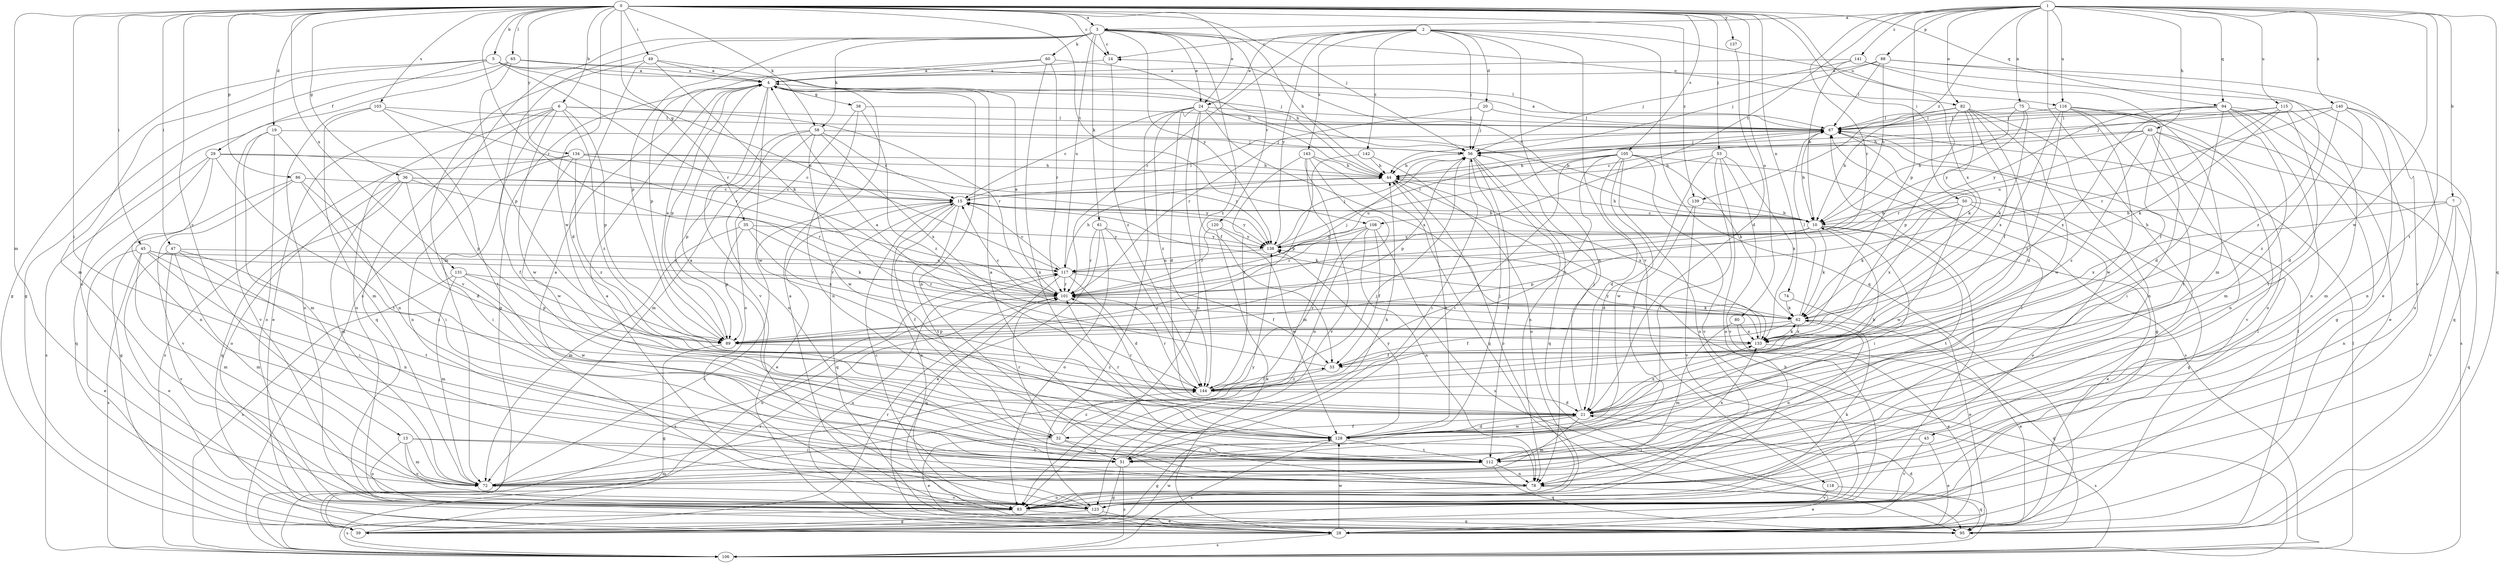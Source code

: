 strict digraph  {
0;
1;
2;
3;
4;
5;
6;
7;
10;
13;
14;
15;
19;
20;
21;
24;
28;
29;
32;
33;
35;
36;
38;
39;
40;
43;
44;
45;
47;
49;
50;
51;
53;
56;
58;
60;
61;
62;
65;
67;
72;
74;
75;
78;
80;
82;
83;
86;
88;
89;
94;
95;
101;
103;
105;
106;
108;
112;
115;
116;
117;
118;
120;
123;
128;
131;
133;
134;
137;
138;
139;
140;
141;
142;
143;
144;
0 -> 3  [label=a];
0 -> 5  [label=b];
0 -> 6  [label=b];
0 -> 13  [label=c];
0 -> 14  [label=c];
0 -> 19  [label=d];
0 -> 24  [label=e];
0 -> 35  [label=g];
0 -> 36  [label=g];
0 -> 45  [label=i];
0 -> 47  [label=i];
0 -> 49  [label=i];
0 -> 50  [label=i];
0 -> 51  [label=i];
0 -> 53  [label=j];
0 -> 56  [label=j];
0 -> 58  [label=k];
0 -> 65  [label=l];
0 -> 72  [label=m];
0 -> 74  [label=n];
0 -> 80  [label=o];
0 -> 86  [label=p];
0 -> 94  [label=q];
0 -> 101  [label=r];
0 -> 103  [label=s];
0 -> 105  [label=s];
0 -> 108  [label=t];
0 -> 128  [label=w];
0 -> 131  [label=x];
0 -> 133  [label=x];
0 -> 134  [label=y];
0 -> 137  [label=y];
0 -> 139  [label=z];
1 -> 3  [label=a];
1 -> 7  [label=b];
1 -> 40  [label=h];
1 -> 43  [label=h];
1 -> 75  [label=n];
1 -> 82  [label=o];
1 -> 88  [label=p];
1 -> 89  [label=p];
1 -> 94  [label=q];
1 -> 95  [label=q];
1 -> 101  [label=r];
1 -> 108  [label=t];
1 -> 112  [label=t];
1 -> 115  [label=u];
1 -> 116  [label=u];
1 -> 128  [label=w];
1 -> 139  [label=z];
1 -> 140  [label=z];
1 -> 141  [label=z];
2 -> 14  [label=c];
2 -> 20  [label=d];
2 -> 24  [label=e];
2 -> 56  [label=j];
2 -> 78  [label=n];
2 -> 95  [label=q];
2 -> 101  [label=r];
2 -> 116  [label=u];
2 -> 118  [label=v];
2 -> 138  [label=y];
2 -> 142  [label=z];
2 -> 143  [label=z];
3 -> 14  [label=c];
3 -> 24  [label=e];
3 -> 44  [label=h];
3 -> 58  [label=k];
3 -> 60  [label=k];
3 -> 61  [label=k];
3 -> 72  [label=m];
3 -> 82  [label=o];
3 -> 89  [label=p];
3 -> 106  [label=s];
3 -> 117  [label=u];
3 -> 120  [label=v];
3 -> 138  [label=y];
3 -> 144  [label=z];
4 -> 38  [label=g];
4 -> 39  [label=g];
4 -> 78  [label=n];
4 -> 89  [label=p];
4 -> 123  [label=v];
4 -> 128  [label=w];
5 -> 4  [label=a];
5 -> 29  [label=f];
5 -> 39  [label=g];
5 -> 56  [label=j];
5 -> 72  [label=m];
5 -> 101  [label=r];
5 -> 117  [label=u];
6 -> 28  [label=e];
6 -> 32  [label=f];
6 -> 67  [label=l];
6 -> 83  [label=o];
6 -> 89  [label=p];
6 -> 95  [label=q];
6 -> 101  [label=r];
6 -> 128  [label=w];
6 -> 144  [label=z];
7 -> 10  [label=b];
7 -> 78  [label=n];
7 -> 95  [label=q];
7 -> 123  [label=v];
7 -> 133  [label=x];
10 -> 14  [label=c];
10 -> 15  [label=c];
10 -> 28  [label=e];
10 -> 44  [label=h];
10 -> 51  [label=i];
10 -> 62  [label=k];
10 -> 89  [label=p];
10 -> 112  [label=t];
10 -> 138  [label=y];
13 -> 51  [label=i];
13 -> 72  [label=m];
13 -> 83  [label=o];
13 -> 112  [label=t];
13 -> 123  [label=v];
14 -> 4  [label=a];
14 -> 144  [label=z];
15 -> 10  [label=b];
15 -> 28  [label=e];
15 -> 32  [label=f];
15 -> 62  [label=k];
15 -> 67  [label=l];
15 -> 83  [label=o];
15 -> 95  [label=q];
15 -> 112  [label=t];
15 -> 138  [label=y];
19 -> 56  [label=j];
19 -> 72  [label=m];
19 -> 78  [label=n];
19 -> 83  [label=o];
19 -> 123  [label=v];
20 -> 56  [label=j];
20 -> 67  [label=l];
20 -> 101  [label=r];
21 -> 10  [label=b];
21 -> 32  [label=f];
21 -> 56  [label=j];
21 -> 72  [label=m];
21 -> 101  [label=r];
21 -> 106  [label=s];
21 -> 128  [label=w];
21 -> 133  [label=x];
24 -> 10  [label=b];
24 -> 15  [label=c];
24 -> 21  [label=d];
24 -> 33  [label=f];
24 -> 67  [label=l];
24 -> 83  [label=o];
24 -> 123  [label=v];
24 -> 133  [label=x];
24 -> 144  [label=z];
28 -> 21  [label=d];
28 -> 67  [label=l];
28 -> 106  [label=s];
28 -> 117  [label=u];
28 -> 128  [label=w];
29 -> 44  [label=h];
29 -> 78  [label=n];
29 -> 89  [label=p];
29 -> 95  [label=q];
29 -> 106  [label=s];
29 -> 112  [label=t];
32 -> 4  [label=a];
32 -> 28  [label=e];
32 -> 51  [label=i];
32 -> 56  [label=j];
32 -> 101  [label=r];
32 -> 112  [label=t];
32 -> 144  [label=z];
33 -> 4  [label=a];
33 -> 144  [label=z];
35 -> 62  [label=k];
35 -> 72  [label=m];
35 -> 89  [label=p];
35 -> 133  [label=x];
35 -> 138  [label=y];
36 -> 15  [label=c];
36 -> 51  [label=i];
36 -> 72  [label=m];
36 -> 83  [label=o];
36 -> 95  [label=q];
36 -> 101  [label=r];
36 -> 138  [label=y];
38 -> 67  [label=l];
38 -> 78  [label=n];
38 -> 83  [label=o];
38 -> 144  [label=z];
39 -> 101  [label=r];
39 -> 117  [label=u];
39 -> 128  [label=w];
40 -> 15  [label=c];
40 -> 51  [label=i];
40 -> 56  [label=j];
40 -> 78  [label=n];
40 -> 101  [label=r];
40 -> 106  [label=s];
40 -> 123  [label=v];
40 -> 144  [label=z];
43 -> 28  [label=e];
43 -> 51  [label=i];
43 -> 123  [label=v];
44 -> 15  [label=c];
44 -> 83  [label=o];
44 -> 133  [label=x];
45 -> 28  [label=e];
45 -> 51  [label=i];
45 -> 72  [label=m];
45 -> 101  [label=r];
45 -> 106  [label=s];
45 -> 112  [label=t];
45 -> 117  [label=u];
47 -> 28  [label=e];
47 -> 72  [label=m];
47 -> 78  [label=n];
47 -> 117  [label=u];
47 -> 123  [label=v];
47 -> 144  [label=z];
49 -> 4  [label=a];
49 -> 21  [label=d];
49 -> 44  [label=h];
49 -> 62  [label=k];
49 -> 123  [label=v];
50 -> 10  [label=b];
50 -> 39  [label=g];
50 -> 62  [label=k];
50 -> 83  [label=o];
50 -> 128  [label=w];
50 -> 133  [label=x];
51 -> 4  [label=a];
51 -> 39  [label=g];
51 -> 44  [label=h];
51 -> 106  [label=s];
53 -> 44  [label=h];
53 -> 51  [label=i];
53 -> 83  [label=o];
53 -> 123  [label=v];
53 -> 128  [label=w];
53 -> 133  [label=x];
56 -> 44  [label=h];
56 -> 51  [label=i];
56 -> 78  [label=n];
56 -> 89  [label=p];
56 -> 95  [label=q];
56 -> 112  [label=t];
58 -> 15  [label=c];
58 -> 56  [label=j];
58 -> 72  [label=m];
58 -> 78  [label=n];
58 -> 89  [label=p];
58 -> 128  [label=w];
58 -> 133  [label=x];
60 -> 4  [label=a];
60 -> 44  [label=h];
60 -> 78  [label=n];
60 -> 89  [label=p];
60 -> 101  [label=r];
61 -> 28  [label=e];
61 -> 83  [label=o];
61 -> 101  [label=r];
61 -> 138  [label=y];
61 -> 144  [label=z];
62 -> 15  [label=c];
62 -> 28  [label=e];
62 -> 33  [label=f];
62 -> 67  [label=l];
62 -> 78  [label=n];
62 -> 89  [label=p];
62 -> 133  [label=x];
65 -> 4  [label=a];
65 -> 39  [label=g];
65 -> 67  [label=l];
65 -> 83  [label=o];
65 -> 89  [label=p];
67 -> 4  [label=a];
67 -> 10  [label=b];
67 -> 39  [label=g];
67 -> 44  [label=h];
67 -> 56  [label=j];
72 -> 123  [label=v];
72 -> 138  [label=y];
74 -> 28  [label=e];
74 -> 62  [label=k];
75 -> 10  [label=b];
75 -> 33  [label=f];
75 -> 62  [label=k];
75 -> 67  [label=l];
75 -> 138  [label=y];
78 -> 28  [label=e];
78 -> 67  [label=l];
78 -> 83  [label=o];
80 -> 28  [label=e];
80 -> 72  [label=m];
80 -> 133  [label=x];
82 -> 10  [label=b];
82 -> 21  [label=d];
82 -> 62  [label=k];
82 -> 67  [label=l];
82 -> 78  [label=n];
82 -> 89  [label=p];
82 -> 128  [label=w];
82 -> 133  [label=x];
83 -> 4  [label=a];
83 -> 62  [label=k];
83 -> 95  [label=q];
83 -> 106  [label=s];
86 -> 15  [label=c];
86 -> 21  [label=d];
86 -> 39  [label=g];
86 -> 51  [label=i];
86 -> 123  [label=v];
88 -> 4  [label=a];
88 -> 10  [label=b];
88 -> 56  [label=j];
88 -> 67  [label=l];
88 -> 123  [label=v];
88 -> 144  [label=z];
89 -> 4  [label=a];
89 -> 39  [label=g];
89 -> 144  [label=z];
94 -> 21  [label=d];
94 -> 28  [label=e];
94 -> 67  [label=l];
94 -> 72  [label=m];
94 -> 78  [label=n];
94 -> 95  [label=q];
94 -> 133  [label=x];
94 -> 138  [label=y];
95 -> 67  [label=l];
101 -> 4  [label=a];
101 -> 56  [label=j];
101 -> 62  [label=k];
101 -> 106  [label=s];
103 -> 67  [label=l];
103 -> 72  [label=m];
103 -> 83  [label=o];
103 -> 101  [label=r];
103 -> 112  [label=t];
105 -> 21  [label=d];
105 -> 44  [label=h];
105 -> 51  [label=i];
105 -> 62  [label=k];
105 -> 83  [label=o];
105 -> 106  [label=s];
105 -> 112  [label=t];
105 -> 117  [label=u];
105 -> 123  [label=v];
105 -> 144  [label=z];
106 -> 15  [label=c];
106 -> 44  [label=h];
106 -> 67  [label=l];
106 -> 101  [label=r];
108 -> 33  [label=f];
108 -> 78  [label=n];
108 -> 101  [label=r];
108 -> 106  [label=s];
108 -> 138  [label=y];
108 -> 144  [label=z];
112 -> 4  [label=a];
112 -> 72  [label=m];
112 -> 78  [label=n];
112 -> 95  [label=q];
112 -> 133  [label=x];
115 -> 44  [label=h];
115 -> 62  [label=k];
115 -> 67  [label=l];
115 -> 72  [label=m];
115 -> 101  [label=r];
115 -> 112  [label=t];
116 -> 33  [label=f];
116 -> 39  [label=g];
116 -> 67  [label=l];
116 -> 83  [label=o];
116 -> 112  [label=t];
116 -> 128  [label=w];
116 -> 144  [label=z];
117 -> 15  [label=c];
117 -> 21  [label=d];
117 -> 33  [label=f];
117 -> 44  [label=h];
117 -> 95  [label=q];
117 -> 101  [label=r];
118 -> 95  [label=q];
118 -> 123  [label=v];
120 -> 28  [label=e];
120 -> 101  [label=r];
120 -> 128  [label=w];
120 -> 138  [label=y];
123 -> 4  [label=a];
123 -> 15  [label=c];
123 -> 28  [label=e];
123 -> 39  [label=g];
123 -> 67  [label=l];
128 -> 21  [label=d];
128 -> 39  [label=g];
128 -> 44  [label=h];
128 -> 56  [label=j];
128 -> 101  [label=r];
128 -> 106  [label=s];
128 -> 112  [label=t];
128 -> 138  [label=y];
131 -> 72  [label=m];
131 -> 89  [label=p];
131 -> 101  [label=r];
131 -> 106  [label=s];
131 -> 128  [label=w];
133 -> 33  [label=f];
133 -> 62  [label=k];
133 -> 95  [label=q];
133 -> 138  [label=y];
134 -> 15  [label=c];
134 -> 44  [label=h];
134 -> 78  [label=n];
134 -> 106  [label=s];
134 -> 128  [label=w];
134 -> 138  [label=y];
134 -> 144  [label=z];
137 -> 21  [label=d];
138 -> 56  [label=j];
138 -> 67  [label=l];
138 -> 117  [label=u];
139 -> 10  [label=b];
139 -> 21  [label=d];
139 -> 123  [label=v];
140 -> 21  [label=d];
140 -> 56  [label=j];
140 -> 67  [label=l];
140 -> 78  [label=n];
140 -> 83  [label=o];
140 -> 117  [label=u];
140 -> 144  [label=z];
141 -> 4  [label=a];
141 -> 10  [label=b];
141 -> 28  [label=e];
141 -> 56  [label=j];
141 -> 72  [label=m];
142 -> 44  [label=h];
142 -> 83  [label=o];
142 -> 89  [label=p];
143 -> 44  [label=h];
143 -> 72  [label=m];
143 -> 83  [label=o];
143 -> 95  [label=q];
143 -> 123  [label=v];
143 -> 144  [label=z];
144 -> 21  [label=d];
144 -> 33  [label=f];
144 -> 101  [label=r];
}
